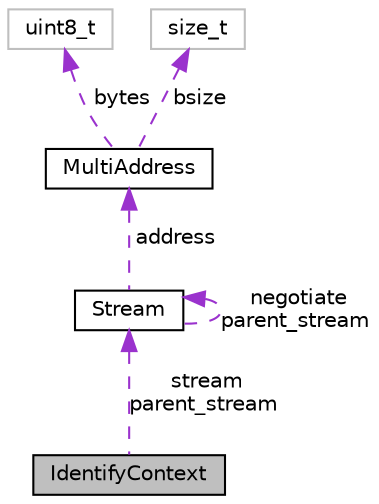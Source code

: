 digraph "IdentifyContext"
{
  edge [fontname="Helvetica",fontsize="10",labelfontname="Helvetica",labelfontsize="10"];
  node [fontname="Helvetica",fontsize="10",shape=record];
  Node1 [label="IdentifyContext",height=0.2,width=0.4,color="black", fillcolor="grey75", style="filled", fontcolor="black"];
  Node2 -> Node1 [dir="back",color="darkorchid3",fontsize="10",style="dashed",label=" stream\nparent_stream" ,fontname="Helvetica"];
  Node2 [label="Stream",height=0.2,width=0.4,color="black", fillcolor="white", style="filled",URL="$struct_stream.html"];
  Node3 -> Node2 [dir="back",color="darkorchid3",fontsize="10",style="dashed",label=" address" ,fontname="Helvetica"];
  Node3 [label="MultiAddress",height=0.2,width=0.4,color="black", fillcolor="white", style="filled",URL="$struct_multi_address.html"];
  Node4 -> Node3 [dir="back",color="darkorchid3",fontsize="10",style="dashed",label=" bytes" ,fontname="Helvetica"];
  Node4 [label="uint8_t",height=0.2,width=0.4,color="grey75", fillcolor="white", style="filled"];
  Node5 -> Node3 [dir="back",color="darkorchid3",fontsize="10",style="dashed",label=" bsize" ,fontname="Helvetica"];
  Node5 [label="size_t",height=0.2,width=0.4,color="grey75", fillcolor="white", style="filled"];
  Node2 -> Node2 [dir="back",color="darkorchid3",fontsize="10",style="dashed",label=" negotiate\nparent_stream" ,fontname="Helvetica"];
}
